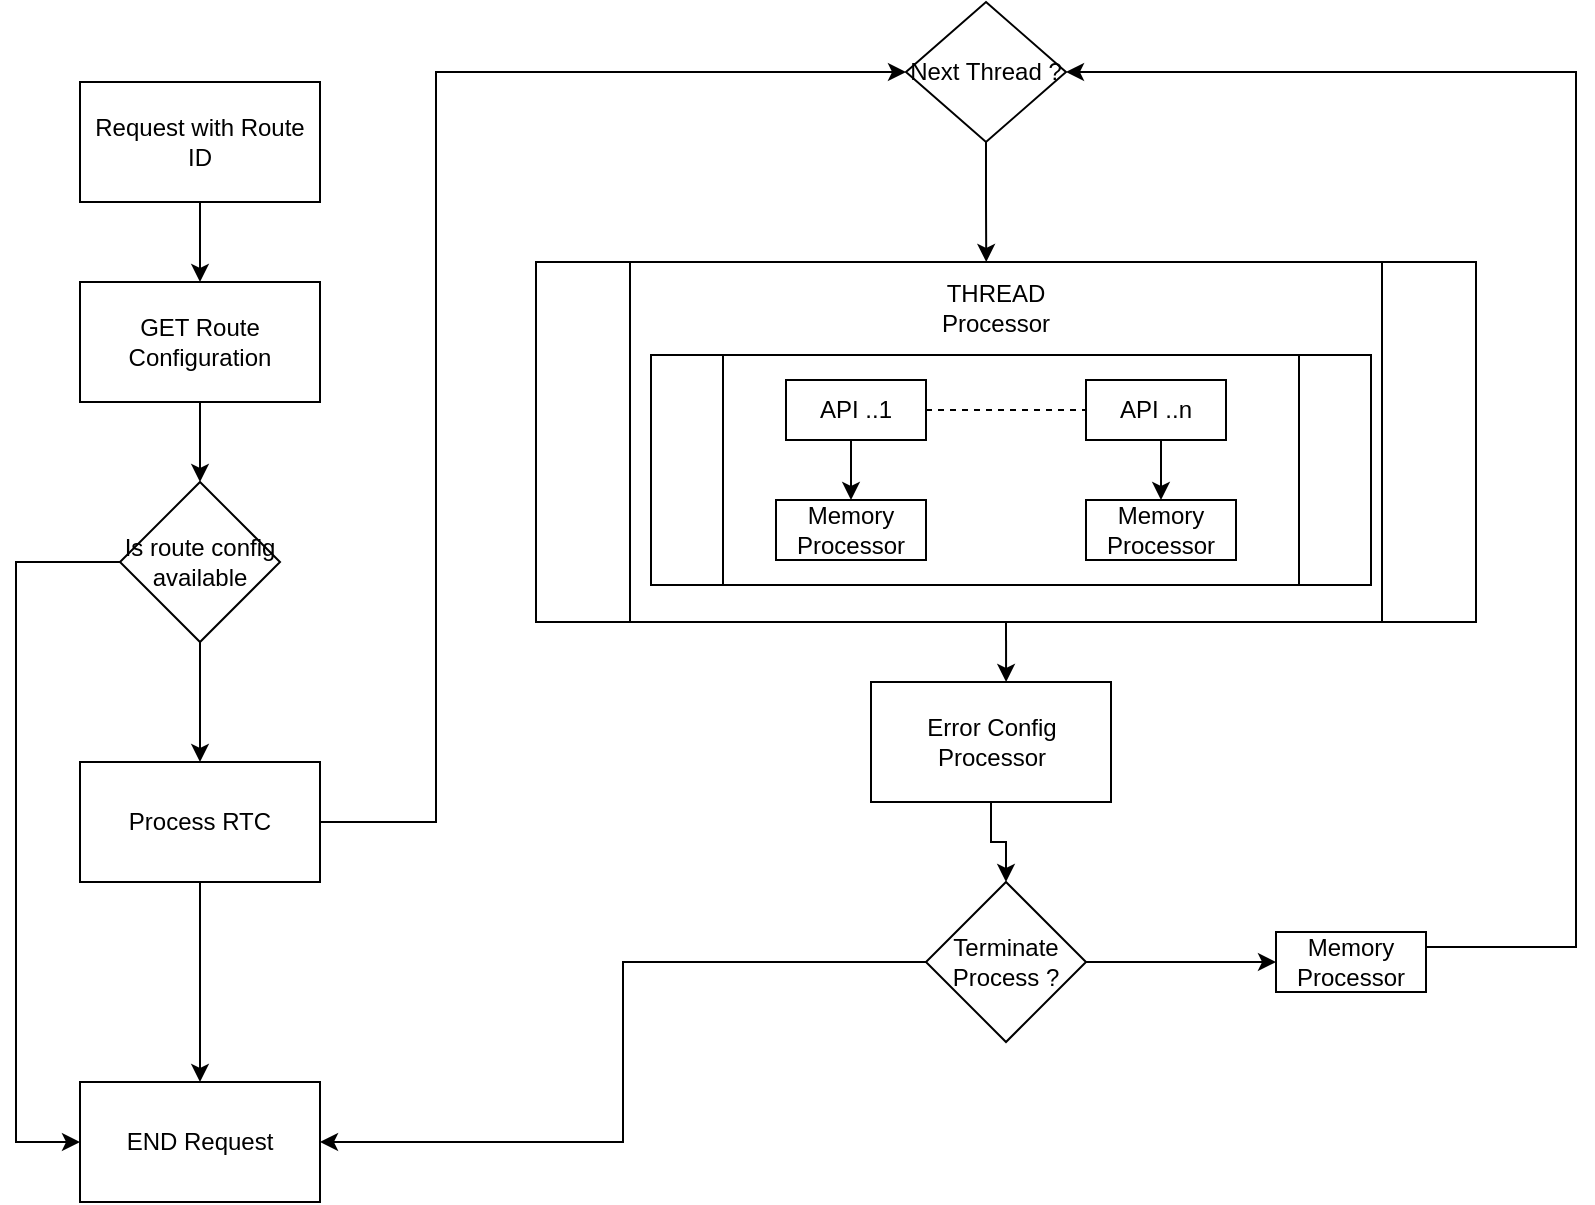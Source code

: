 <mxfile version="10.7.5"><diagram id="R_50vqEKCDfAGoDSX1Tk" name="Page-1"><mxGraphModel dx="877" dy="576" grid="1" gridSize="10" guides="1" tooltips="1" connect="1" arrows="1" fold="1" page="1" pageScale="1" pageWidth="827" pageHeight="1169" math="0" shadow="0"><root><mxCell id="0"/><mxCell id="1" parent="0"/><mxCell id="zVmQIDVYBZEt3pAoFnxf-39" style="edgeStyle=orthogonalEdgeStyle;rounded=0;orthogonalLoop=1;jettySize=auto;html=1;exitX=0.5;exitY=1;exitDx=0;exitDy=0;entryX=0.563;entryY=0;entryDx=0;entryDy=0;entryPerimeter=0;" edge="1" parent="1" source="zVmQIDVYBZEt3pAoFnxf-28" target="zVmQIDVYBZEt3pAoFnxf-15"><mxGeometry relative="1" as="geometry"/></mxCell><mxCell id="zVmQIDVYBZEt3pAoFnxf-28" value="" style="shape=process;whiteSpace=wrap;html=1;backgroundOutline=1;" vertex="1" parent="1"><mxGeometry x="270" y="150" width="470" height="180" as="geometry"/></mxCell><mxCell id="zVmQIDVYBZEt3pAoFnxf-22" value="" style="shape=process;whiteSpace=wrap;html=1;backgroundOutline=1;" vertex="1" parent="1"><mxGeometry x="327.5" y="196.5" width="360" height="115" as="geometry"/></mxCell><mxCell id="zVmQIDVYBZEt3pAoFnxf-47" style="edgeStyle=orthogonalEdgeStyle;rounded=0;orthogonalLoop=1;jettySize=auto;html=1;exitX=0.5;exitY=1;exitDx=0;exitDy=0;entryX=0.5;entryY=0;entryDx=0;entryDy=0;" edge="1" parent="1" source="zVmQIDVYBZEt3pAoFnxf-5" target="zVmQIDVYBZEt3pAoFnxf-6"><mxGeometry relative="1" as="geometry"/></mxCell><mxCell id="zVmQIDVYBZEt3pAoFnxf-5" value="Request with Route ID" style="rounded=0;whiteSpace=wrap;html=1;" vertex="1" parent="1"><mxGeometry x="42" y="60" width="120" height="60" as="geometry"/></mxCell><mxCell id="zVmQIDVYBZEt3pAoFnxf-48" style="edgeStyle=orthogonalEdgeStyle;rounded=0;orthogonalLoop=1;jettySize=auto;html=1;exitX=0.5;exitY=1;exitDx=0;exitDy=0;entryX=0.5;entryY=0;entryDx=0;entryDy=0;" edge="1" parent="1" source="zVmQIDVYBZEt3pAoFnxf-6" target="zVmQIDVYBZEt3pAoFnxf-9"><mxGeometry relative="1" as="geometry"/></mxCell><mxCell id="zVmQIDVYBZEt3pAoFnxf-6" value="GET Route Configuration" style="rounded=0;whiteSpace=wrap;html=1;" vertex="1" parent="1"><mxGeometry x="42" y="160" width="120" height="60" as="geometry"/></mxCell><mxCell id="zVmQIDVYBZEt3pAoFnxf-49" style="edgeStyle=orthogonalEdgeStyle;rounded=0;orthogonalLoop=1;jettySize=auto;html=1;exitX=0.5;exitY=1;exitDx=0;exitDy=0;entryX=0.5;entryY=0;entryDx=0;entryDy=0;" edge="1" parent="1" source="zVmQIDVYBZEt3pAoFnxf-9" target="zVmQIDVYBZEt3pAoFnxf-10"><mxGeometry relative="1" as="geometry"/></mxCell><mxCell id="zVmQIDVYBZEt3pAoFnxf-51" style="edgeStyle=orthogonalEdgeStyle;rounded=0;orthogonalLoop=1;jettySize=auto;html=1;exitX=0;exitY=0.5;exitDx=0;exitDy=0;entryX=0;entryY=0.5;entryDx=0;entryDy=0;" edge="1" parent="1" source="zVmQIDVYBZEt3pAoFnxf-9" target="zVmQIDVYBZEt3pAoFnxf-50"><mxGeometry relative="1" as="geometry"><Array as="points"><mxPoint x="10" y="300"/><mxPoint x="10" y="590"/></Array></mxGeometry></mxCell><mxCell id="zVmQIDVYBZEt3pAoFnxf-9" value="Is route config available" style="rhombus;whiteSpace=wrap;html=1;" vertex="1" parent="1"><mxGeometry x="62" y="260" width="80" height="80" as="geometry"/></mxCell><mxCell id="zVmQIDVYBZEt3pAoFnxf-46" style="edgeStyle=orthogonalEdgeStyle;rounded=0;orthogonalLoop=1;jettySize=auto;html=1;exitX=1;exitY=0.5;exitDx=0;exitDy=0;entryX=0;entryY=0.5;entryDx=0;entryDy=0;" edge="1" parent="1" source="zVmQIDVYBZEt3pAoFnxf-10" target="zVmQIDVYBZEt3pAoFnxf-21"><mxGeometry relative="1" as="geometry"><Array as="points"><mxPoint x="220" y="430"/><mxPoint x="220" y="55"/></Array></mxGeometry></mxCell><mxCell id="zVmQIDVYBZEt3pAoFnxf-52" style="edgeStyle=orthogonalEdgeStyle;rounded=0;orthogonalLoop=1;jettySize=auto;html=1;exitX=0.5;exitY=1;exitDx=0;exitDy=0;entryX=0.5;entryY=0;entryDx=0;entryDy=0;" edge="1" parent="1" source="zVmQIDVYBZEt3pAoFnxf-10" target="zVmQIDVYBZEt3pAoFnxf-50"><mxGeometry relative="1" as="geometry"/></mxCell><mxCell id="zVmQIDVYBZEt3pAoFnxf-10" value="Process RTC" style="rounded=0;whiteSpace=wrap;html=1;" vertex="1" parent="1"><mxGeometry x="42" y="400" width="120" height="60" as="geometry"/></mxCell><mxCell id="zVmQIDVYBZEt3pAoFnxf-23" style="edgeStyle=orthogonalEdgeStyle;rounded=0;orthogonalLoop=1;jettySize=auto;html=1;exitX=0.5;exitY=1;exitDx=0;exitDy=0;entryX=0.5;entryY=0;entryDx=0;entryDy=0;" edge="1" parent="1" source="zVmQIDVYBZEt3pAoFnxf-12" target="zVmQIDVYBZEt3pAoFnxf-13"><mxGeometry relative="1" as="geometry"/></mxCell><mxCell id="zVmQIDVYBZEt3pAoFnxf-12" value="API ..1" style="rounded=0;whiteSpace=wrap;html=1;" vertex="1" parent="1"><mxGeometry x="395" y="209" width="70" height="30" as="geometry"/></mxCell><mxCell id="zVmQIDVYBZEt3pAoFnxf-13" value="Memory Processor" style="rounded=0;whiteSpace=wrap;html=1;" vertex="1" parent="1"><mxGeometry x="390" y="269" width="75" height="30" as="geometry"/></mxCell><mxCell id="zVmQIDVYBZEt3pAoFnxf-43" style="edgeStyle=orthogonalEdgeStyle;rounded=0;orthogonalLoop=1;jettySize=auto;html=1;exitX=0.5;exitY=1;exitDx=0;exitDy=0;entryX=0.5;entryY=0;entryDx=0;entryDy=0;" edge="1" parent="1" source="zVmQIDVYBZEt3pAoFnxf-15" target="zVmQIDVYBZEt3pAoFnxf-16"><mxGeometry relative="1" as="geometry"/></mxCell><mxCell id="zVmQIDVYBZEt3pAoFnxf-15" value="Error Config Processor" style="rounded=0;whiteSpace=wrap;html=1;" vertex="1" parent="1"><mxGeometry x="437.5" y="360" width="120" height="60" as="geometry"/></mxCell><mxCell id="zVmQIDVYBZEt3pAoFnxf-44" style="edgeStyle=orthogonalEdgeStyle;rounded=0;orthogonalLoop=1;jettySize=auto;html=1;exitX=1;exitY=0.5;exitDx=0;exitDy=0;entryX=0;entryY=0.5;entryDx=0;entryDy=0;" edge="1" parent="1" source="zVmQIDVYBZEt3pAoFnxf-16" target="zVmQIDVYBZEt3pAoFnxf-42"><mxGeometry relative="1" as="geometry"/></mxCell><mxCell id="zVmQIDVYBZEt3pAoFnxf-53" style="edgeStyle=orthogonalEdgeStyle;rounded=0;orthogonalLoop=1;jettySize=auto;html=1;exitX=0;exitY=0.5;exitDx=0;exitDy=0;entryX=1;entryY=0.5;entryDx=0;entryDy=0;" edge="1" parent="1" source="zVmQIDVYBZEt3pAoFnxf-16" target="zVmQIDVYBZEt3pAoFnxf-50"><mxGeometry relative="1" as="geometry"/></mxCell><mxCell id="zVmQIDVYBZEt3pAoFnxf-16" value="Terminate Process ?" style="rhombus;whiteSpace=wrap;html=1;" vertex="1" parent="1"><mxGeometry x="465" y="460" width="80" height="80" as="geometry"/></mxCell><mxCell id="zVmQIDVYBZEt3pAoFnxf-24" style="edgeStyle=orthogonalEdgeStyle;rounded=0;orthogonalLoop=1;jettySize=auto;html=1;exitX=0.5;exitY=1;exitDx=0;exitDy=0;entryX=0.5;entryY=0;entryDx=0;entryDy=0;" edge="1" parent="1" source="zVmQIDVYBZEt3pAoFnxf-18" target="zVmQIDVYBZEt3pAoFnxf-20"><mxGeometry relative="1" as="geometry"/></mxCell><mxCell id="zVmQIDVYBZEt3pAoFnxf-18" value="API ..n" style="rounded=0;whiteSpace=wrap;html=1;" vertex="1" parent="1"><mxGeometry x="545" y="209" width="70" height="30" as="geometry"/></mxCell><mxCell id="zVmQIDVYBZEt3pAoFnxf-20" value="Memory Processor" style="rounded=0;whiteSpace=wrap;html=1;" vertex="1" parent="1"><mxGeometry x="545" y="269" width="75" height="30" as="geometry"/></mxCell><mxCell id="zVmQIDVYBZEt3pAoFnxf-37" style="edgeStyle=orthogonalEdgeStyle;rounded=0;orthogonalLoop=1;jettySize=auto;html=1;exitX=0.5;exitY=1;exitDx=0;exitDy=0;entryX=0.479;entryY=0;entryDx=0;entryDy=0;entryPerimeter=0;" edge="1" parent="1" source="zVmQIDVYBZEt3pAoFnxf-21" target="zVmQIDVYBZEt3pAoFnxf-28"><mxGeometry relative="1" as="geometry"/></mxCell><mxCell id="zVmQIDVYBZEt3pAoFnxf-21" value="Next Thread ?" style="rhombus;whiteSpace=wrap;html=1;" vertex="1" parent="1"><mxGeometry x="455" y="20" width="80" height="70" as="geometry"/></mxCell><mxCell id="zVmQIDVYBZEt3pAoFnxf-27" value="" style="endArrow=none;dashed=1;html=1;entryX=0;entryY=0.5;entryDx=0;entryDy=0;exitX=1;exitY=0.5;exitDx=0;exitDy=0;" edge="1" parent="1" source="zVmQIDVYBZEt3pAoFnxf-12" target="zVmQIDVYBZEt3pAoFnxf-18"><mxGeometry width="50" height="50" relative="1" as="geometry"><mxPoint x="485" y="254" as="sourcePoint"/><mxPoint x="535" y="204" as="targetPoint"/></mxGeometry></mxCell><mxCell id="zVmQIDVYBZEt3pAoFnxf-29" value="THREAD Processor" style="text;html=1;strokeColor=none;fillColor=none;align=center;verticalAlign=middle;whiteSpace=wrap;rounded=0;" vertex="1" parent="1"><mxGeometry x="480" y="163" width="40" height="20" as="geometry"/></mxCell><mxCell id="zVmQIDVYBZEt3pAoFnxf-38" style="edgeStyle=orthogonalEdgeStyle;rounded=0;orthogonalLoop=1;jettySize=auto;html=1;exitX=0.5;exitY=1;exitDx=0;exitDy=0;" edge="1" parent="1" source="zVmQIDVYBZEt3pAoFnxf-28" target="zVmQIDVYBZEt3pAoFnxf-28"><mxGeometry relative="1" as="geometry"/></mxCell><mxCell id="zVmQIDVYBZEt3pAoFnxf-45" style="edgeStyle=orthogonalEdgeStyle;rounded=0;orthogonalLoop=1;jettySize=auto;html=1;exitX=1;exitY=0.25;exitDx=0;exitDy=0;entryX=1;entryY=0.5;entryDx=0;entryDy=0;" edge="1" parent="1" source="zVmQIDVYBZEt3pAoFnxf-42" target="zVmQIDVYBZEt3pAoFnxf-21"><mxGeometry relative="1" as="geometry"><Array as="points"><mxPoint x="790" y="493"/><mxPoint x="790" y="55"/></Array></mxGeometry></mxCell><mxCell id="zVmQIDVYBZEt3pAoFnxf-42" value="Memory Processor" style="rounded=0;whiteSpace=wrap;html=1;" vertex="1" parent="1"><mxGeometry x="640" y="485" width="75" height="30" as="geometry"/></mxCell><mxCell id="zVmQIDVYBZEt3pAoFnxf-50" value="END Request" style="rounded=0;whiteSpace=wrap;html=1;" vertex="1" parent="1"><mxGeometry x="42" y="560" width="120" height="60" as="geometry"/></mxCell></root></mxGraphModel></diagram></mxfile>